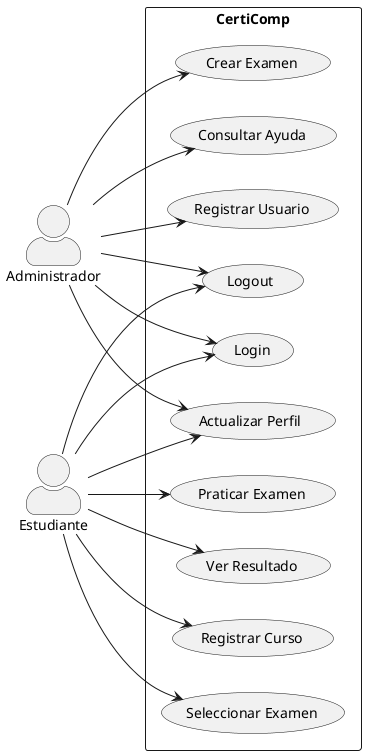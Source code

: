@startuml
left to right direction

skinparam actorStyle awesome

rectangle CertiComp {
  usecase " Login" as UC1
  usecase " Registrar Usuario" as UC2
  usecase " Registrar Curso" as UC3
  usecase " Seleccionar Examen" as UC4
  usecase " Praticar Examen" as UC5
  usecase " Ver Resultado" as UC6
  usecase " Crear Examen" as UC7
  usecase " Consultar Ayuda" as UC8
  usecase " Logout " as UC9
  usecase " Actualizar Perfil " as UC10


}
 Administrador--> UC7
Administrador --> UC2
 Administrador--> UC1
 Estudiante--> UC1
 
 Estudiante--> UC3
 Estudiante--> UC4
 Estudiante--> UC5
 Estudiante--> UC6
 Administrador--> UC8
 Administrador--> UC9
 Estudiante--> UC9
Estudiante--> UC10
Administrador--> UC10
 
 
 

@enduml
